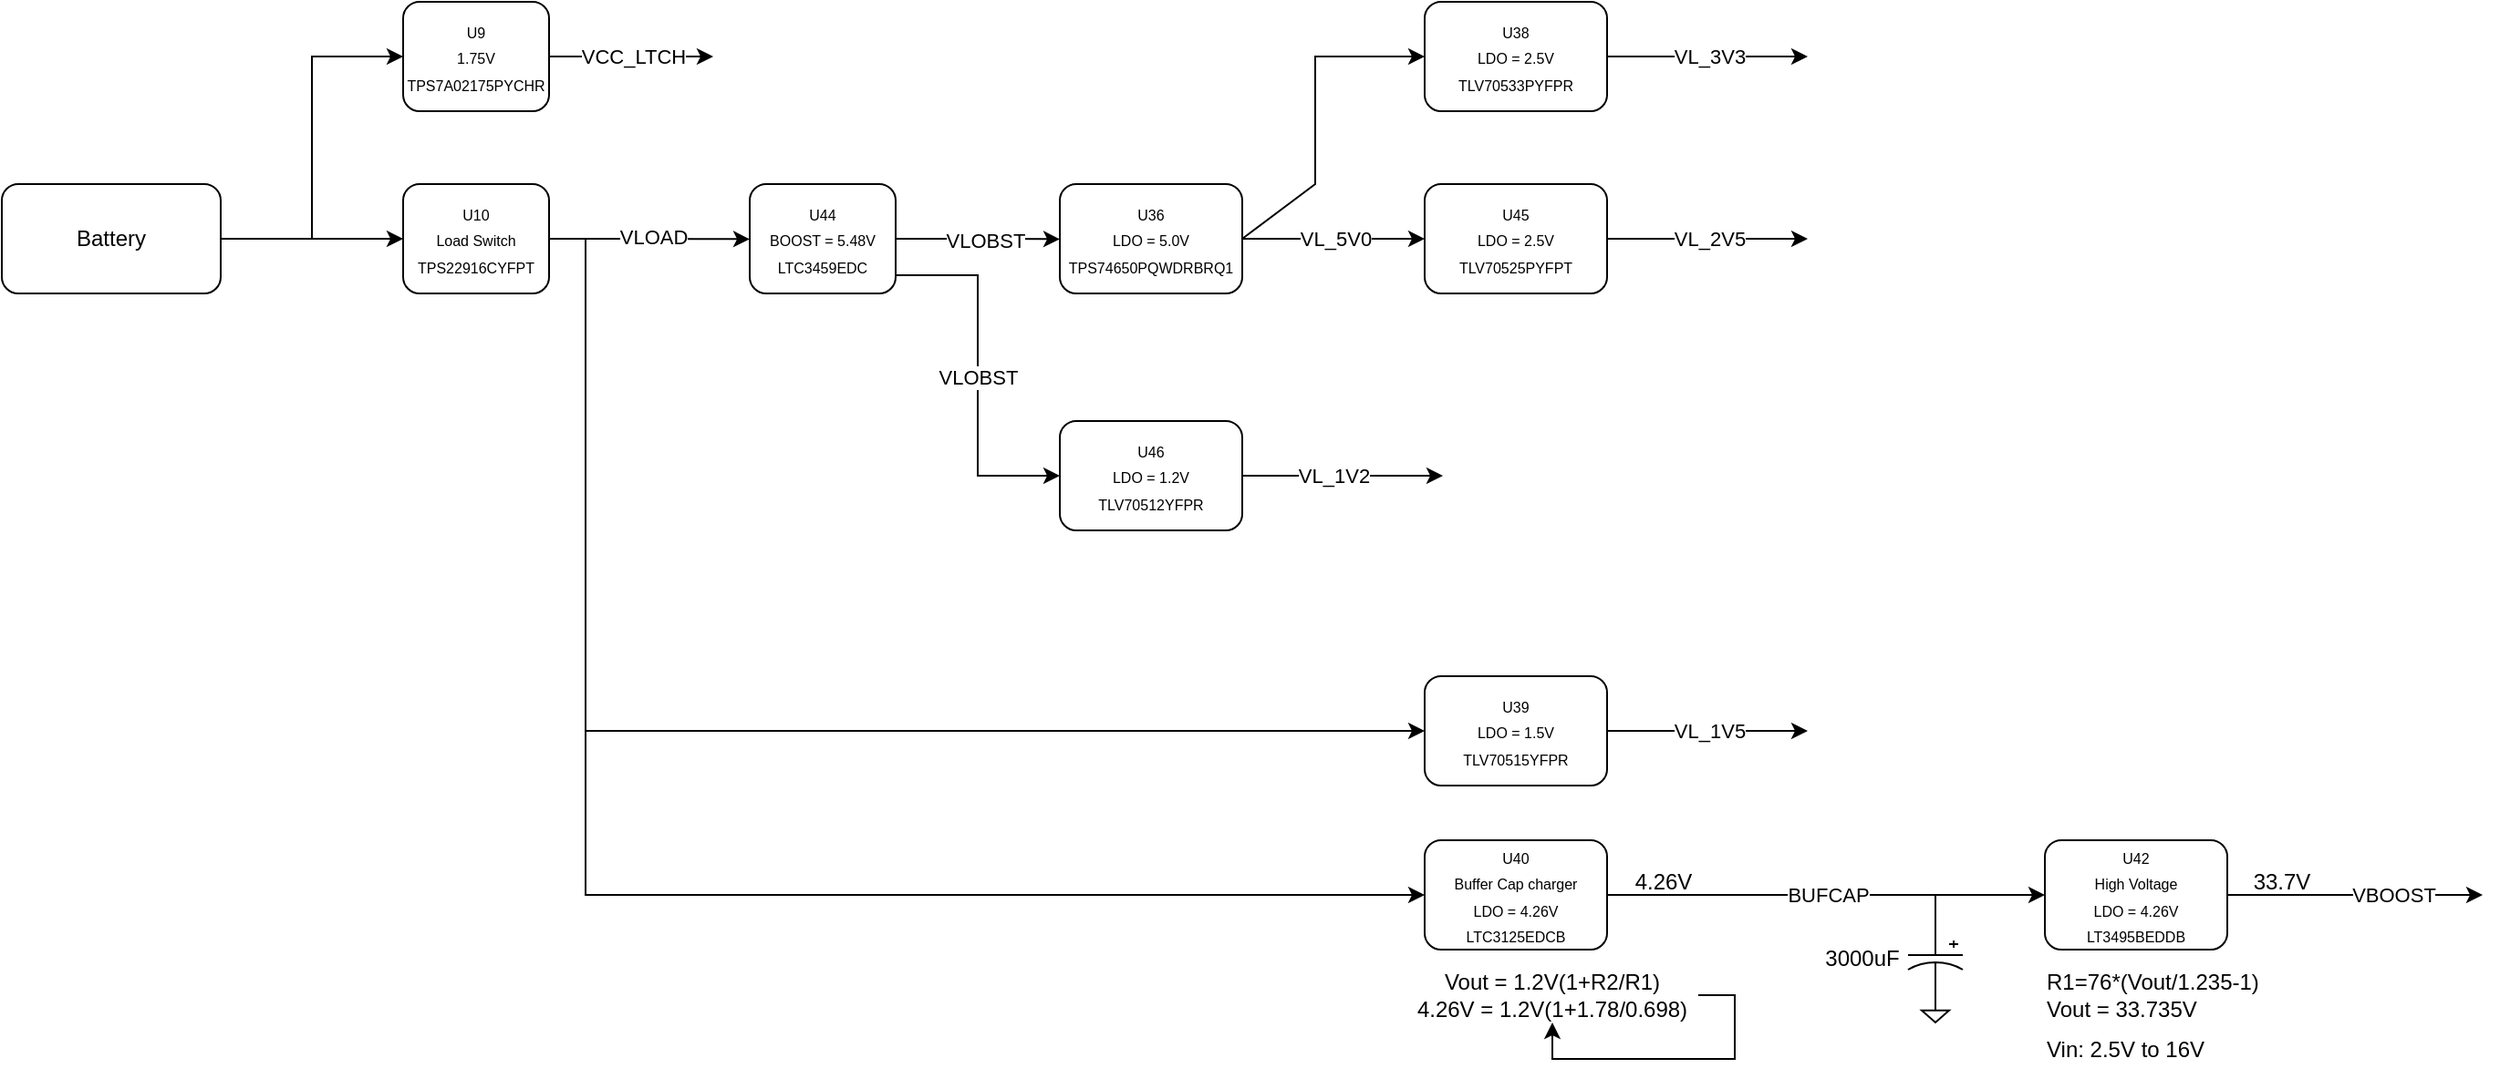 <mxfile version="26.1.0" pages="2">
  <diagram name="Akyva IPG" id="Ovn1xknwaMBlG04rL1de">
    <mxGraphModel grid="1" page="1" gridSize="10" guides="1" tooltips="1" connect="1" arrows="1" fold="1" pageScale="1" pageWidth="1700" pageHeight="1100" math="0" shadow="0">
      <root>
        <mxCell id="0" />
        <mxCell id="1" parent="0" />
        <mxCell id="sP8sjLfEsEtdyF7ky87n-4" style="edgeStyle=orthogonalEdgeStyle;rounded=0;orthogonalLoop=1;jettySize=auto;html=1;exitX=1;exitY=0.5;exitDx=0;exitDy=0;entryX=0;entryY=0.5;entryDx=0;entryDy=0;" parent="1" source="sP8sjLfEsEtdyF7ky87n-1" target="sP8sjLfEsEtdyF7ky87n-2" edge="1">
          <mxGeometry relative="1" as="geometry" />
        </mxCell>
        <mxCell id="sP8sjLfEsEtdyF7ky87n-1" value="Battery" style="rounded=1;whiteSpace=wrap;html=1;" parent="1" vertex="1">
          <mxGeometry x="40" y="440" width="120" height="60" as="geometry" />
        </mxCell>
        <mxCell id="sP8sjLfEsEtdyF7ky87n-2" value="&lt;font style=&quot;font-size: 8px;&quot;&gt;U9&lt;/font&gt;&lt;div&gt;&lt;font style=&quot;font-size: 8px;&quot;&gt;1.75V&lt;br&gt;&lt;/font&gt;&lt;div&gt;&lt;font style=&quot;font-size: 8px;&quot;&gt;TPS7A02175PYCHR&lt;/font&gt;&lt;/div&gt;&lt;/div&gt;" style="rounded=1;whiteSpace=wrap;html=1;" parent="1" vertex="1">
          <mxGeometry x="260" y="340" width="80" height="60" as="geometry" />
        </mxCell>
        <mxCell id="sP8sjLfEsEtdyF7ky87n-3" value="" style="endArrow=classic;html=1;rounded=0;exitX=1;exitY=0.5;exitDx=0;exitDy=0;" parent="1" source="sP8sjLfEsEtdyF7ky87n-2" edge="1">
          <mxGeometry width="50" height="50" relative="1" as="geometry">
            <mxPoint x="630" y="680" as="sourcePoint" />
            <mxPoint x="430" y="370" as="targetPoint" />
          </mxGeometry>
        </mxCell>
        <mxCell id="sP8sjLfEsEtdyF7ky87n-5" value="VCC_LTCH" style="edgeLabel;html=1;align=center;verticalAlign=middle;resizable=0;points=[];" parent="sP8sjLfEsEtdyF7ky87n-3" vertex="1" connectable="0">
          <mxGeometry x="0.315" y="-2" relative="1" as="geometry">
            <mxPoint x="-13" y="-2" as="offset" />
          </mxGeometry>
        </mxCell>
        <mxCell id="sP8sjLfEsEtdyF7ky87n-10" style="edgeStyle=orthogonalEdgeStyle;rounded=0;orthogonalLoop=1;jettySize=auto;html=1;exitX=1;exitY=0.5;exitDx=0;exitDy=0;" parent="1" source="sP8sjLfEsEtdyF7ky87n-6" edge="1">
          <mxGeometry relative="1" as="geometry">
            <mxPoint x="450" y="470.2" as="targetPoint" />
          </mxGeometry>
        </mxCell>
        <mxCell id="sP8sjLfEsEtdyF7ky87n-11" value="VLOAD" style="edgeLabel;html=1;align=center;verticalAlign=middle;resizable=0;points=[];" parent="sP8sjLfEsEtdyF7ky87n-10" vertex="1" connectable="0">
          <mxGeometry x="0.035" y="2" relative="1" as="geometry">
            <mxPoint as="offset" />
          </mxGeometry>
        </mxCell>
        <mxCell id="sP8sjLfEsEtdyF7ky87n-6" value="&lt;div&gt;&lt;font style=&quot;font-size: 8px;&quot;&gt;U10&lt;/font&gt;&lt;/div&gt;&lt;div&gt;&lt;font style=&quot;font-size: 8px;&quot;&gt;Load Switch&lt;br&gt;&lt;/font&gt;&lt;div&gt;&lt;font style=&quot;font-size: 8px;&quot;&gt;TPS22916CYFPT&lt;/font&gt;&lt;/div&gt;&lt;/div&gt;" style="rounded=1;whiteSpace=wrap;html=1;" parent="1" vertex="1">
          <mxGeometry x="260" y="440" width="80" height="60" as="geometry" />
        </mxCell>
        <mxCell id="sP8sjLfEsEtdyF7ky87n-7" value="" style="endArrow=classic;html=1;rounded=0;entryX=0;entryY=0.5;entryDx=0;entryDy=0;" parent="1" target="sP8sjLfEsEtdyF7ky87n-6" edge="1">
          <mxGeometry width="50" height="50" relative="1" as="geometry">
            <mxPoint x="200" y="470" as="sourcePoint" />
            <mxPoint x="300" y="420" as="targetPoint" />
          </mxGeometry>
        </mxCell>
        <mxCell id="sP8sjLfEsEtdyF7ky87n-15" style="edgeStyle=orthogonalEdgeStyle;rounded=0;orthogonalLoop=1;jettySize=auto;html=1;exitX=1;exitY=0.5;exitDx=0;exitDy=0;" parent="1" source="sP8sjLfEsEtdyF7ky87n-12" edge="1">
          <mxGeometry relative="1" as="geometry">
            <mxPoint x="620" y="470.2" as="targetPoint" />
          </mxGeometry>
        </mxCell>
        <mxCell id="sP8sjLfEsEtdyF7ky87n-16" value="VLOBST" style="edgeLabel;html=1;align=center;verticalAlign=middle;resizable=0;points=[];" parent="sP8sjLfEsEtdyF7ky87n-15" vertex="1" connectable="0">
          <mxGeometry x="0.095" relative="1" as="geometry">
            <mxPoint as="offset" />
          </mxGeometry>
        </mxCell>
        <mxCell id="sP8sjLfEsEtdyF7ky87n-12" value="&lt;div&gt;&lt;font style=&quot;font-size: 8px;&quot;&gt;U44&lt;/font&gt;&lt;/div&gt;&lt;div&gt;&lt;font style=&quot;font-size: 8px;&quot;&gt;BOOST = 5.48V&lt;br&gt;&lt;/font&gt;&lt;div&gt;&lt;font style=&quot;font-size: 8px;&quot;&gt;LTC3459EDC&lt;/font&gt;&lt;/div&gt;&lt;/div&gt;" style="rounded=1;whiteSpace=wrap;html=1;" parent="1" vertex="1">
          <mxGeometry x="450" y="440" width="80" height="60" as="geometry" />
        </mxCell>
        <mxCell id="sP8sjLfEsEtdyF7ky87n-17" value="&lt;div&gt;&lt;font style=&quot;font-size: 8px;&quot;&gt;U36&lt;/font&gt;&lt;/div&gt;&lt;div&gt;&lt;font style=&quot;font-size: 8px;&quot;&gt;LDO = 5.0V&lt;br&gt;&lt;/font&gt;&lt;div&gt;&lt;span style=&quot;font-size: 8px;&quot;&gt;TPS74650PQWDRBRQ1&lt;/span&gt;&lt;/div&gt;&lt;/div&gt;" style="rounded=1;whiteSpace=wrap;html=1;" parent="1" vertex="1">
          <mxGeometry x="620" y="440" width="100" height="60" as="geometry" />
        </mxCell>
        <mxCell id="sP8sjLfEsEtdyF7ky87n-18" value="&lt;div&gt;&lt;span style=&quot;font-size: 8px;&quot;&gt;U45&lt;/span&gt;&lt;/div&gt;&lt;div&gt;&lt;font style=&quot;font-size: 8px;&quot;&gt;LDO = 2.5V&lt;br&gt;&lt;/font&gt;&lt;div&gt;&lt;span style=&quot;font-size: 8px;&quot;&gt;TLV70525PYFPT&lt;/span&gt;&lt;/div&gt;&lt;/div&gt;" style="rounded=1;whiteSpace=wrap;html=1;" parent="1" vertex="1">
          <mxGeometry x="820" y="440" width="100" height="60" as="geometry" />
        </mxCell>
        <mxCell id="sP8sjLfEsEtdyF7ky87n-19" value="" style="endArrow=classic;html=1;rounded=0;exitX=1;exitY=0.5;exitDx=0;exitDy=0;" parent="1" source="sP8sjLfEsEtdyF7ky87n-18" edge="1">
          <mxGeometry width="50" height="50" relative="1" as="geometry">
            <mxPoint x="690" y="450" as="sourcePoint" />
            <mxPoint x="1030" y="470" as="targetPoint" />
          </mxGeometry>
        </mxCell>
        <mxCell id="sP8sjLfEsEtdyF7ky87n-20" value="VL_2V5" style="edgeLabel;html=1;align=center;verticalAlign=middle;resizable=0;points=[];" parent="sP8sjLfEsEtdyF7ky87n-19" vertex="1" connectable="0">
          <mxGeometry x="0.006" relative="1" as="geometry">
            <mxPoint as="offset" />
          </mxGeometry>
        </mxCell>
        <mxCell id="sP8sjLfEsEtdyF7ky87n-21" value="" style="endArrow=classic;html=1;rounded=0;exitX=1;exitY=0.5;exitDx=0;exitDy=0;entryX=0;entryY=0.5;entryDx=0;entryDy=0;" parent="1" source="sP8sjLfEsEtdyF7ky87n-17" target="sP8sjLfEsEtdyF7ky87n-18" edge="1">
          <mxGeometry width="50" height="50" relative="1" as="geometry">
            <mxPoint x="690" y="350" as="sourcePoint" />
            <mxPoint x="740" y="300" as="targetPoint" />
          </mxGeometry>
        </mxCell>
        <mxCell id="sP8sjLfEsEtdyF7ky87n-22" value="VL_5V0" style="edgeLabel;html=1;align=center;verticalAlign=middle;resizable=0;points=[];" parent="sP8sjLfEsEtdyF7ky87n-21" vertex="1" connectable="0">
          <mxGeometry x="0.145" y="-3" relative="1" as="geometry">
            <mxPoint x="-7" y="-3" as="offset" />
          </mxGeometry>
        </mxCell>
        <mxCell id="sP8sjLfEsEtdyF7ky87n-23" value="&lt;div&gt;&lt;font style=&quot;font-size: 8px;&quot;&gt;U46&lt;/font&gt;&lt;/div&gt;&lt;div&gt;&lt;font style=&quot;font-size: 8px;&quot;&gt;LDO = 1.2V&lt;br&gt;&lt;/font&gt;&lt;div&gt;&lt;span style=&quot;font-size: 8px;&quot;&gt;TLV70512YFPR&lt;/span&gt;&lt;/div&gt;&lt;/div&gt;" style="rounded=1;whiteSpace=wrap;html=1;" parent="1" vertex="1">
          <mxGeometry x="620" y="570" width="100" height="60" as="geometry" />
        </mxCell>
        <mxCell id="sP8sjLfEsEtdyF7ky87n-24" style="edgeStyle=orthogonalEdgeStyle;rounded=0;orthogonalLoop=1;jettySize=auto;html=1;exitX=1;exitY=0.5;exitDx=0;exitDy=0;entryX=0;entryY=0.5;entryDx=0;entryDy=0;" parent="1" source="sP8sjLfEsEtdyF7ky87n-12" target="sP8sjLfEsEtdyF7ky87n-23" edge="1">
          <mxGeometry relative="1" as="geometry">
            <mxPoint x="620" y="510.2" as="targetPoint" />
            <mxPoint x="530" y="510" as="sourcePoint" />
            <Array as="points">
              <mxPoint x="530" y="490" />
              <mxPoint x="575" y="490" />
              <mxPoint x="575" y="600" />
            </Array>
          </mxGeometry>
        </mxCell>
        <mxCell id="sP8sjLfEsEtdyF7ky87n-25" value="VLOBST" style="edgeLabel;html=1;align=center;verticalAlign=middle;resizable=0;points=[];" parent="sP8sjLfEsEtdyF7ky87n-24" vertex="1" connectable="0">
          <mxGeometry x="0.095" relative="1" as="geometry">
            <mxPoint as="offset" />
          </mxGeometry>
        </mxCell>
        <mxCell id="sP8sjLfEsEtdyF7ky87n-26" value="" style="endArrow=classic;html=1;rounded=0;" parent="1" edge="1">
          <mxGeometry width="50" height="50" relative="1" as="geometry">
            <mxPoint x="720" y="600" as="sourcePoint" />
            <mxPoint x="830" y="600" as="targetPoint" />
          </mxGeometry>
        </mxCell>
        <mxCell id="sP8sjLfEsEtdyF7ky87n-27" value="VL_1V2" style="edgeLabel;html=1;align=center;verticalAlign=middle;resizable=0;points=[];" parent="sP8sjLfEsEtdyF7ky87n-26" vertex="1" connectable="0">
          <mxGeometry x="0.285" relative="1" as="geometry">
            <mxPoint x="-21" as="offset" />
          </mxGeometry>
        </mxCell>
        <mxCell id="sP8sjLfEsEtdyF7ky87n-28" value="&lt;div&gt;&lt;span style=&quot;font-size: 8px;&quot;&gt;U38&lt;/span&gt;&lt;/div&gt;&lt;div&gt;&lt;font style=&quot;font-size: 8px;&quot;&gt;LDO = 2.5V&lt;br&gt;&lt;/font&gt;&lt;div&gt;&lt;span style=&quot;font-size: 8px;&quot;&gt;TLV70533PYFPR&lt;/span&gt;&lt;/div&gt;&lt;/div&gt;" style="rounded=1;whiteSpace=wrap;html=1;" parent="1" vertex="1">
          <mxGeometry x="820" y="340" width="100" height="60" as="geometry" />
        </mxCell>
        <mxCell id="sP8sjLfEsEtdyF7ky87n-29" value="" style="endArrow=classic;html=1;rounded=0;exitX=1;exitY=0.5;exitDx=0;exitDy=0;" parent="1" source="sP8sjLfEsEtdyF7ky87n-28" edge="1">
          <mxGeometry width="50" height="50" relative="1" as="geometry">
            <mxPoint x="690" y="350" as="sourcePoint" />
            <mxPoint x="1030" y="370" as="targetPoint" />
          </mxGeometry>
        </mxCell>
        <mxCell id="sP8sjLfEsEtdyF7ky87n-30" value="VL_3V3" style="edgeLabel;html=1;align=center;verticalAlign=middle;resizable=0;points=[];" parent="sP8sjLfEsEtdyF7ky87n-29" vertex="1" connectable="0">
          <mxGeometry x="0.006" relative="1" as="geometry">
            <mxPoint as="offset" />
          </mxGeometry>
        </mxCell>
        <mxCell id="sP8sjLfEsEtdyF7ky87n-31" value="&lt;div&gt;&lt;span style=&quot;font-size: 8px;&quot;&gt;U39&lt;/span&gt;&lt;/div&gt;&lt;div&gt;&lt;font style=&quot;font-size: 8px;&quot;&gt;LDO = 1.5V&lt;br&gt;&lt;/font&gt;&lt;div&gt;&lt;span style=&quot;font-size: 8px;&quot;&gt;TLV70515YFPR&lt;/span&gt;&lt;/div&gt;&lt;/div&gt;" style="rounded=1;whiteSpace=wrap;html=1;" parent="1" vertex="1">
          <mxGeometry x="820" y="710" width="100" height="60" as="geometry" />
        </mxCell>
        <mxCell id="sP8sjLfEsEtdyF7ky87n-32" value="" style="endArrow=classic;html=1;rounded=0;exitX=1;exitY=0.5;exitDx=0;exitDy=0;" parent="1" source="sP8sjLfEsEtdyF7ky87n-31" edge="1">
          <mxGeometry width="50" height="50" relative="1" as="geometry">
            <mxPoint x="690" y="720" as="sourcePoint" />
            <mxPoint x="1030" y="740" as="targetPoint" />
          </mxGeometry>
        </mxCell>
        <mxCell id="sP8sjLfEsEtdyF7ky87n-33" value="VL_1V5" style="edgeLabel;html=1;align=center;verticalAlign=middle;resizable=0;points=[];" parent="sP8sjLfEsEtdyF7ky87n-32" vertex="1" connectable="0">
          <mxGeometry x="0.006" relative="1" as="geometry">
            <mxPoint as="offset" />
          </mxGeometry>
        </mxCell>
        <mxCell id="sP8sjLfEsEtdyF7ky87n-34" value="" style="endArrow=classic;html=1;rounded=0;exitX=1;exitY=0.5;exitDx=0;exitDy=0;entryX=0;entryY=0.5;entryDx=0;entryDy=0;" parent="1" source="sP8sjLfEsEtdyF7ky87n-17" target="sP8sjLfEsEtdyF7ky87n-28" edge="1">
          <mxGeometry width="50" height="50" relative="1" as="geometry">
            <mxPoint x="840" y="410" as="sourcePoint" />
            <mxPoint x="890" y="360" as="targetPoint" />
            <Array as="points">
              <mxPoint x="760" y="440" />
              <mxPoint x="760" y="370" />
            </Array>
          </mxGeometry>
        </mxCell>
        <mxCell id="sP8sjLfEsEtdyF7ky87n-35" value="" style="endArrow=classic;html=1;rounded=0;entryX=0;entryY=0.5;entryDx=0;entryDy=0;" parent="1" target="sP8sjLfEsEtdyF7ky87n-31" edge="1">
          <mxGeometry width="50" height="50" relative="1" as="geometry">
            <mxPoint x="360" y="470" as="sourcePoint" />
            <mxPoint x="360" y="790" as="targetPoint" />
            <Array as="points">
              <mxPoint x="360" y="740" />
            </Array>
          </mxGeometry>
        </mxCell>
        <mxCell id="sP8sjLfEsEtdyF7ky87n-36" value="&lt;div&gt;&lt;span style=&quot;font-size: 8px;&quot;&gt;U40&lt;/span&gt;&lt;/div&gt;&lt;div&gt;&lt;span style=&quot;font-size: 8px;&quot;&gt;Buffer Cap charger&lt;/span&gt;&lt;/div&gt;&lt;div&gt;&lt;font style=&quot;font-size: 8px;&quot;&gt;LDO = 4.26V&lt;br&gt;&lt;/font&gt;&lt;div&gt;&lt;span style=&quot;font-size: 8px;&quot;&gt;LTC3125EDCB&lt;/span&gt;&lt;/div&gt;&lt;/div&gt;" style="rounded=1;whiteSpace=wrap;html=1;" parent="1" vertex="1">
          <mxGeometry x="820" y="800" width="100" height="60" as="geometry" />
        </mxCell>
        <mxCell id="sP8sjLfEsEtdyF7ky87n-37" value="" style="endArrow=classic;html=1;rounded=0;exitX=1;exitY=0.5;exitDx=0;exitDy=0;entryX=0;entryY=0.5;entryDx=0;entryDy=0;" parent="1" source="sP8sjLfEsEtdyF7ky87n-36" target="sP8sjLfEsEtdyF7ky87n-42" edge="1">
          <mxGeometry width="50" height="50" relative="1" as="geometry">
            <mxPoint x="690" y="810" as="sourcePoint" />
            <mxPoint x="1030" y="830" as="targetPoint" />
          </mxGeometry>
        </mxCell>
        <mxCell id="sP8sjLfEsEtdyF7ky87n-38" value="BUFCAP" style="edgeLabel;html=1;align=center;verticalAlign=middle;resizable=0;points=[];" parent="sP8sjLfEsEtdyF7ky87n-37" vertex="1" connectable="0">
          <mxGeometry x="0.006" relative="1" as="geometry">
            <mxPoint as="offset" />
          </mxGeometry>
        </mxCell>
        <mxCell id="sP8sjLfEsEtdyF7ky87n-39" value="" style="endArrow=classic;html=1;rounded=0;entryX=0;entryY=0.5;entryDx=0;entryDy=0;" parent="1" target="sP8sjLfEsEtdyF7ky87n-36" edge="1">
          <mxGeometry width="50" height="50" relative="1" as="geometry">
            <mxPoint x="360" y="740" as="sourcePoint" />
            <mxPoint x="520" y="720" as="targetPoint" />
            <Array as="points">
              <mxPoint x="360" y="830" />
            </Array>
          </mxGeometry>
        </mxCell>
        <mxCell id="sP8sjLfEsEtdyF7ky87n-41" value="Vout = 1.2V(1+R2/R1)&lt;div&gt;4.26V = 1.2V(1+1.78/0.698)&lt;/div&gt;" style="text;html=1;align=center;verticalAlign=middle;whiteSpace=wrap;rounded=0;" parent="1" vertex="1">
          <mxGeometry x="810" y="870" width="160" height="30" as="geometry" />
        </mxCell>
        <mxCell id="sP8sjLfEsEtdyF7ky87n-42" value="&lt;div&gt;&lt;span style=&quot;font-size: 8px;&quot;&gt;U42&lt;/span&gt;&lt;/div&gt;&lt;div&gt;&lt;span style=&quot;font-size: 8px;&quot;&gt;High Voltage&lt;/span&gt;&lt;/div&gt;&lt;div&gt;&lt;font style=&quot;font-size: 8px;&quot;&gt;LDO = 4.26V&lt;br&gt;&lt;/font&gt;&lt;div&gt;&lt;span style=&quot;font-size: 8px;&quot;&gt;LT3495BEDDB&lt;/span&gt;&lt;/div&gt;&lt;/div&gt;" style="rounded=1;whiteSpace=wrap;html=1;" parent="1" vertex="1">
          <mxGeometry x="1160" y="800" width="100" height="60" as="geometry" />
        </mxCell>
        <mxCell id="sP8sjLfEsEtdyF7ky87n-43" value="" style="endArrow=classic;html=1;rounded=0;exitX=1;exitY=0.5;exitDx=0;exitDy=0;" parent="1" source="sP8sjLfEsEtdyF7ky87n-42" edge="1">
          <mxGeometry width="50" height="50" relative="1" as="geometry">
            <mxPoint x="1030" y="810" as="sourcePoint" />
            <mxPoint x="1400" y="830" as="targetPoint" />
          </mxGeometry>
        </mxCell>
        <mxCell id="sP8sjLfEsEtdyF7ky87n-44" value="VBOOST" style="edgeLabel;html=1;align=center;verticalAlign=middle;resizable=0;points=[];" parent="sP8sjLfEsEtdyF7ky87n-43" vertex="1" connectable="0">
          <mxGeometry x="0.006" relative="1" as="geometry">
            <mxPoint x="20" as="offset" />
          </mxGeometry>
        </mxCell>
        <mxCell id="sP8sjLfEsEtdyF7ky87n-46" value="R1=76*(Vout/1.235-1)&lt;div&gt;Vout = 33.735V&lt;/div&gt;" style="text;html=1;align=left;verticalAlign=middle;whiteSpace=wrap;rounded=0;" parent="1" vertex="1">
          <mxGeometry x="1159" y="870" width="160" height="30" as="geometry" />
        </mxCell>
        <mxCell id="sP8sjLfEsEtdyF7ky87n-47" value="" style="pointerEvents=1;verticalLabelPosition=bottom;shadow=0;dashed=0;align=center;html=1;verticalAlign=top;shape=mxgraph.electrical.capacitors.capacitor_3;rotation=90;" parent="1" vertex="1">
          <mxGeometry x="1080" y="850" width="40" height="30" as="geometry" />
        </mxCell>
        <mxCell id="sP8sjLfEsEtdyF7ky87n-48" value="3000uF" style="text;html=1;align=center;verticalAlign=middle;whiteSpace=wrap;rounded=0;" parent="1" vertex="1">
          <mxGeometry x="1020" y="850" width="80" height="30" as="geometry" />
        </mxCell>
        <mxCell id="sP8sjLfEsEtdyF7ky87n-49" value="" style="pointerEvents=1;verticalLabelPosition=bottom;shadow=0;dashed=0;align=center;html=1;verticalAlign=top;shape=mxgraph.electrical.signal_sources.signal_ground;" parent="1" vertex="1">
          <mxGeometry x="1092.5" y="890" width="15" height="10" as="geometry" />
        </mxCell>
        <mxCell id="sP8sjLfEsEtdyF7ky87n-50" value="" style="endArrow=none;html=1;rounded=0;entryX=1;entryY=0.5;entryDx=0;entryDy=0;entryPerimeter=0;exitX=0.5;exitY=0;exitDx=0;exitDy=0;exitPerimeter=0;" parent="1" source="sP8sjLfEsEtdyF7ky87n-49" target="sP8sjLfEsEtdyF7ky87n-47" edge="1">
          <mxGeometry width="50" height="50" relative="1" as="geometry">
            <mxPoint x="1050" y="850" as="sourcePoint" />
            <mxPoint x="1100" y="800" as="targetPoint" />
          </mxGeometry>
        </mxCell>
        <mxCell id="sP8sjLfEsEtdyF7ky87n-52" value="" style="endArrow=none;html=1;rounded=0;exitX=0;exitY=0.5;exitDx=0;exitDy=0;exitPerimeter=0;" parent="1" source="sP8sjLfEsEtdyF7ky87n-47" edge="1">
          <mxGeometry width="50" height="50" relative="1" as="geometry">
            <mxPoint x="1050" y="850" as="sourcePoint" />
            <mxPoint x="1100" y="830" as="targetPoint" />
          </mxGeometry>
        </mxCell>
        <mxCell id="sP8sjLfEsEtdyF7ky87n-53" value="4.26V" style="text;html=1;align=center;verticalAlign=middle;whiteSpace=wrap;rounded=0;" parent="1" vertex="1">
          <mxGeometry x="931" y="808" width="40" height="30" as="geometry" />
        </mxCell>
        <mxCell id="sP8sjLfEsEtdyF7ky87n-54" value="33.7V" style="text;html=1;align=center;verticalAlign=middle;whiteSpace=wrap;rounded=0;" parent="1" vertex="1">
          <mxGeometry x="1270" y="808" width="40" height="30" as="geometry" />
        </mxCell>
        <mxCell id="sP8sjLfEsEtdyF7ky87n-55" value="Vin: 2.5V to 16V" style="text;html=1;align=left;verticalAlign=middle;whiteSpace=wrap;rounded=0;" parent="1" vertex="1">
          <mxGeometry x="1159" y="900" width="110" height="30" as="geometry" />
        </mxCell>
        <mxCell id="SMElup4J_DqcUBWkeqWt-1" style="edgeStyle=orthogonalEdgeStyle;rounded=0;orthogonalLoop=1;jettySize=auto;html=1;exitX=1;exitY=0.5;exitDx=0;exitDy=0;" edge="1" parent="1" source="sP8sjLfEsEtdyF7ky87n-41" target="sP8sjLfEsEtdyF7ky87n-41">
          <mxGeometry relative="1" as="geometry" />
        </mxCell>
      </root>
    </mxGraphModel>
  </diagram>
  <diagram id="cZhbQETziIDM3YsVLGcg" name="Debaron INS">
    <mxGraphModel dx="2066" dy="1154" grid="1" gridSize="10" guides="1" tooltips="1" connect="1" arrows="1" fold="1" page="1" pageScale="1" pageWidth="1700" pageHeight="1100" math="0" shadow="0">
      <root>
        <mxCell id="0" />
        <mxCell id="1" parent="0" />
        <mxCell id="nwjU_K5vZPrtSULf_ygf-1" style="edgeStyle=orthogonalEdgeStyle;rounded=0;orthogonalLoop=1;jettySize=auto;html=1;exitX=1;exitY=0.5;exitDx=0;exitDy=0;entryX=0;entryY=0.5;entryDx=0;entryDy=0;" parent="1" source="nwjU_K5vZPrtSULf_ygf-2" target="nwjU_K5vZPrtSULf_ygf-3" edge="1">
          <mxGeometry relative="1" as="geometry" />
        </mxCell>
        <mxCell id="nwjU_K5vZPrtSULf_ygf-2" value="Battery" style="rounded=1;whiteSpace=wrap;html=1;" parent="1" vertex="1">
          <mxGeometry x="70" y="150" width="120" height="60" as="geometry" />
        </mxCell>
        <mxCell id="nwjU_K5vZPrtSULf_ygf-3" value="&lt;font style=&quot;font-size: 8px;&quot;&gt;U9&lt;/font&gt;&lt;div&gt;&lt;font style=&quot;font-size: 8px;&quot;&gt;1.75V&lt;br&gt;&lt;/font&gt;&lt;div&gt;&lt;font style=&quot;font-size: 8px;&quot;&gt;TPS7A02175PYCHR&lt;/font&gt;&lt;/div&gt;&lt;/div&gt;" style="rounded=1;whiteSpace=wrap;html=1;" parent="1" vertex="1">
          <mxGeometry x="290" y="40" width="80" height="60" as="geometry" />
        </mxCell>
        <mxCell id="nwjU_K5vZPrtSULf_ygf-4" value="" style="endArrow=classic;html=1;rounded=0;exitX=1;exitY=0.5;exitDx=0;exitDy=0;" parent="1" source="nwjU_K5vZPrtSULf_ygf-3" edge="1">
          <mxGeometry width="50" height="50" relative="1" as="geometry">
            <mxPoint x="660" y="380" as="sourcePoint" />
            <mxPoint x="460" y="70" as="targetPoint" />
          </mxGeometry>
        </mxCell>
        <mxCell id="nwjU_K5vZPrtSULf_ygf-5" value="VCC_LTCH" style="edgeLabel;html=1;align=center;verticalAlign=middle;resizable=0;points=[];" parent="nwjU_K5vZPrtSULf_ygf-4" vertex="1" connectable="0">
          <mxGeometry x="0.315" y="-2" relative="1" as="geometry">
            <mxPoint x="-13" y="-2" as="offset" />
          </mxGeometry>
        </mxCell>
        <mxCell id="nwjU_K5vZPrtSULf_ygf-6" style="edgeStyle=orthogonalEdgeStyle;rounded=0;orthogonalLoop=1;jettySize=auto;html=1;exitX=1;exitY=0.5;exitDx=0;exitDy=0;" parent="1" source="nwjU_K5vZPrtSULf_ygf-8" edge="1">
          <mxGeometry relative="1" as="geometry">
            <mxPoint x="480" y="170.2" as="targetPoint" />
          </mxGeometry>
        </mxCell>
        <mxCell id="nwjU_K5vZPrtSULf_ygf-7" value="VLOAD" style="edgeLabel;html=1;align=center;verticalAlign=middle;resizable=0;points=[];" parent="nwjU_K5vZPrtSULf_ygf-6" vertex="1" connectable="0">
          <mxGeometry x="0.035" y="2" relative="1" as="geometry">
            <mxPoint as="offset" />
          </mxGeometry>
        </mxCell>
        <mxCell id="nwjU_K5vZPrtSULf_ygf-8" value="&lt;div&gt;&lt;font style=&quot;font-size: 8px;&quot;&gt;U10&lt;/font&gt;&lt;/div&gt;&lt;div&gt;&lt;font style=&quot;font-size: 8px;&quot;&gt;Load Switch&lt;br&gt;&lt;/font&gt;&lt;div&gt;&lt;font style=&quot;font-size: 8px;&quot;&gt;TPS22916CYFPT&lt;/font&gt;&lt;/div&gt;&lt;/div&gt;" style="rounded=1;whiteSpace=wrap;html=1;" parent="1" vertex="1">
          <mxGeometry x="290" y="140" width="80" height="60" as="geometry" />
        </mxCell>
        <mxCell id="nwjU_K5vZPrtSULf_ygf-9" value="" style="endArrow=classic;html=1;rounded=0;entryX=0;entryY=0.5;entryDx=0;entryDy=0;" parent="1" target="nwjU_K5vZPrtSULf_ygf-8" edge="1">
          <mxGeometry width="50" height="50" relative="1" as="geometry">
            <mxPoint x="230" y="170" as="sourcePoint" />
            <mxPoint x="330" y="120" as="targetPoint" />
          </mxGeometry>
        </mxCell>
        <mxCell id="nwjU_K5vZPrtSULf_ygf-10" value="VLOBST" style="edgeLabel;html=1;align=center;verticalAlign=middle;resizable=0;points=[];" parent="1" vertex="1" connectable="0">
          <mxGeometry x="609.266" y="170.683" as="geometry" />
        </mxCell>
        <mxCell id="nwjU_K5vZPrtSULf_ygf-11" value="&lt;div&gt;&lt;font style=&quot;font-size: 8px;&quot;&gt;U44&lt;/font&gt;&lt;/div&gt;&lt;div&gt;&lt;font style=&quot;font-size: 8px;&quot;&gt;BOOST = 5.48V&lt;br&gt;&lt;/font&gt;&lt;div&gt;&lt;font style=&quot;font-size: 8px;&quot;&gt;LTC3459EDC&lt;/font&gt;&lt;/div&gt;&lt;/div&gt;" style="rounded=1;whiteSpace=wrap;html=1;" parent="1" vertex="1">
          <mxGeometry x="480" y="140" width="80" height="60" as="geometry" />
        </mxCell>
        <mxCell id="nwjU_K5vZPrtSULf_ygf-13" value="" style="triangle;whiteSpace=wrap;html=1;rotation=-90;" parent="1" vertex="1">
          <mxGeometry x="90" y="370" width="60" height="80" as="geometry" />
        </mxCell>
        <mxCell id="nwjU_K5vZPrtSULf_ygf-14" value="" style="triangle;whiteSpace=wrap;html=1;rotation=90;" parent="1" vertex="1">
          <mxGeometry x="90" y="430" width="60" height="80" as="geometry" />
        </mxCell>
        <mxCell id="nwjU_K5vZPrtSULf_ygf-15" value="" style="endArrow=none;html=1;rounded=0;" parent="1" edge="1">
          <mxGeometry width="50" height="50" relative="1" as="geometry">
            <mxPoint x="50" y="380" as="sourcePoint" />
            <mxPoint x="120" y="380" as="targetPoint" />
          </mxGeometry>
        </mxCell>
        <mxCell id="nwjU_K5vZPrtSULf_ygf-16" value="" style="endArrow=none;html=1;rounded=0;" parent="1" edge="1">
          <mxGeometry width="50" height="50" relative="1" as="geometry">
            <mxPoint x="50" y="500" as="sourcePoint" />
            <mxPoint x="120" y="500" as="targetPoint" />
          </mxGeometry>
        </mxCell>
        <mxCell id="nwjU_K5vZPrtSULf_ygf-18" value="" style="endArrow=none;html=1;rounded=0;" parent="1" edge="1">
          <mxGeometry width="50" height="50" relative="1" as="geometry">
            <mxPoint x="50" y="500" as="sourcePoint" />
            <mxPoint x="50" y="460" as="targetPoint" />
          </mxGeometry>
        </mxCell>
        <mxCell id="nwjU_K5vZPrtSULf_ygf-19" value="" style="endArrow=none;html=1;rounded=0;" parent="1" edge="1">
          <mxGeometry width="50" height="50" relative="1" as="geometry">
            <mxPoint x="50" y="420" as="sourcePoint" />
            <mxPoint x="50" y="380" as="targetPoint" />
          </mxGeometry>
        </mxCell>
        <mxCell id="IdzDI0JszZedKpU6nwzK-1" value="Coil" style="text;html=1;align=center;verticalAlign=middle;whiteSpace=wrap;rounded=0;" parent="1" vertex="1">
          <mxGeometry x="10" y="420" width="40" height="30" as="geometry" />
        </mxCell>
        <mxCell id="IdzDI0JszZedKpU6nwzK-2" value="Recitfy" style="text;html=1;align=center;verticalAlign=middle;whiteSpace=wrap;rounded=0;" parent="1" vertex="1">
          <mxGeometry x="100" y="440" width="40" height="30" as="geometry" />
        </mxCell>
        <mxCell id="IdzDI0JszZedKpU6nwzK-3" value="&lt;div&gt;&lt;font style=&quot;font-size: 8px;&quot;&gt;U100&lt;/font&gt;&lt;/div&gt;&lt;div&gt;&lt;font style=&quot;font-size: 8px;&quot;&gt;Buck&lt;br&gt;&lt;/font&gt;&lt;div&gt;&lt;span style=&quot;font-size: 8px;&quot;&gt;LT3470&lt;/span&gt;&lt;/div&gt;&lt;/div&gt;" style="rounded=1;whiteSpace=wrap;html=1;" parent="1" vertex="1">
          <mxGeometry x="270" y="410" width="80" height="60" as="geometry" />
        </mxCell>
        <mxCell id="IdzDI0JszZedKpU6nwzK-5" style="edgeStyle=orthogonalEdgeStyle;rounded=0;orthogonalLoop=1;jettySize=auto;html=1;exitX=1;exitY=0.5;exitDx=0;exitDy=0;" parent="1" edge="1">
          <mxGeometry relative="1" as="geometry">
            <mxPoint x="270" y="440.2" as="targetPoint" />
            <mxPoint x="160" y="440" as="sourcePoint" />
          </mxGeometry>
        </mxCell>
        <mxCell id="IdzDI0JszZedKpU6nwzK-6" value="VRECT" style="edgeLabel;html=1;align=center;verticalAlign=middle;resizable=0;points=[];" parent="IdzDI0JszZedKpU6nwzK-5" vertex="1" connectable="0">
          <mxGeometry x="0.035" y="2" relative="1" as="geometry">
            <mxPoint as="offset" />
          </mxGeometry>
        </mxCell>
        <mxCell id="IdzDI0JszZedKpU6nwzK-13" style="edgeStyle=orthogonalEdgeStyle;rounded=0;orthogonalLoop=1;jettySize=auto;html=1;exitX=0.5;exitY=1;exitDx=0;exitDy=0;" parent="1" source="IdzDI0JszZedKpU6nwzK-7" edge="1">
          <mxGeometry relative="1" as="geometry">
            <mxPoint x="520" y="510" as="targetPoint" />
          </mxGeometry>
        </mxCell>
        <mxCell id="IdzDI0JszZedKpU6nwzK-7" value="&lt;div&gt;&lt;font style=&quot;font-size: 8px;&quot;&gt;U1&lt;/font&gt;&lt;/div&gt;&lt;div&gt;&lt;font style=&quot;font-size: 8px;&quot;&gt;Battery Charger&lt;br&gt;&lt;/font&gt;&lt;div&gt;&lt;span style=&quot;font-size: 8px;&quot;&gt;BQ25180&lt;/span&gt;&lt;/div&gt;&lt;/div&gt;" style="rounded=1;whiteSpace=wrap;html=1;" parent="1" vertex="1">
          <mxGeometry x="480" y="410" width="80" height="60" as="geometry" />
        </mxCell>
        <mxCell id="IdzDI0JszZedKpU6nwzK-8" style="edgeStyle=orthogonalEdgeStyle;rounded=0;orthogonalLoop=1;jettySize=auto;html=1;exitX=1;exitY=0.5;exitDx=0;exitDy=0;entryX=0;entryY=0.5;entryDx=0;entryDy=0;" parent="1" source="IdzDI0JszZedKpU6nwzK-3" target="IdzDI0JszZedKpU6nwzK-7" edge="1">
          <mxGeometry relative="1" as="geometry">
            <mxPoint x="470" y="439.84" as="targetPoint" />
            <mxPoint x="360" y="439.64" as="sourcePoint" />
          </mxGeometry>
        </mxCell>
        <mxCell id="IdzDI0JszZedKpU6nwzK-9" value="VCHG" style="edgeLabel;html=1;align=center;verticalAlign=middle;resizable=0;points=[];" parent="IdzDI0JszZedKpU6nwzK-8" vertex="1" connectable="0">
          <mxGeometry x="0.035" y="2" relative="1" as="geometry">
            <mxPoint x="10" as="offset" />
          </mxGeometry>
        </mxCell>
        <mxCell id="IdzDI0JszZedKpU6nwzK-10" value="" style="verticalLabelPosition=bottom;shadow=0;dashed=0;align=center;html=1;verticalAlign=top;shape=mxgraph.electrical.mosfets1.p-channel_mosfet_1;rotation=-90;" parent="1" vertex="1">
          <mxGeometry x="640" y="427.5" width="45" height="45" as="geometry" />
        </mxCell>
        <mxCell id="IdzDI0JszZedKpU6nwzK-11" value="Soft Start" style="text;html=1;align=center;verticalAlign=middle;whiteSpace=wrap;rounded=0;" parent="1" vertex="1">
          <mxGeometry x="690.73" y="452.5" width="40" height="30" as="geometry" />
        </mxCell>
        <mxCell id="IdzDI0JszZedKpU6nwzK-12" value="Battery" style="rounded=1;whiteSpace=wrap;html=1;" parent="1" vertex="1">
          <mxGeometry x="460" y="700" width="120" height="60" as="geometry" />
        </mxCell>
        <mxCell id="IdzDI0JszZedKpU6nwzK-14" value="" style="endArrow=classic;html=1;rounded=0;exitX=1;exitY=0.5;exitDx=0;exitDy=0;" parent="1" source="IdzDI0JszZedKpU6nwzK-7" edge="1">
          <mxGeometry width="50" height="50" relative="1" as="geometry">
            <mxPoint x="630" y="560" as="sourcePoint" />
            <mxPoint x="590" y="440" as="targetPoint" />
          </mxGeometry>
        </mxCell>
        <mxCell id="IdzDI0JszZedKpU6nwzK-15" value="" style="pointerEvents=1;verticalLabelPosition=bottom;shadow=0;dashed=0;align=center;html=1;verticalAlign=top;shape=mxgraph.electrical.resistors.resistor_2;rotation=-90;" parent="1" vertex="1">
          <mxGeometry x="650.73" y="500" width="40" height="10" as="geometry" />
        </mxCell>
        <mxCell id="IdzDI0JszZedKpU6nwzK-16" value="" style="pointerEvents=1;verticalLabelPosition=bottom;shadow=0;dashed=0;align=center;html=1;verticalAlign=top;shape=mxgraph.electrical.capacitors.capacitor_1;rotation=-90;" parent="1" vertex="1">
          <mxGeometry x="925" y="515" width="30" height="20" as="geometry" />
        </mxCell>
        <mxCell id="IdzDI0JszZedKpU6nwzK-18" value="&lt;div&gt;&lt;font style=&quot;font-size: 8px;&quot;&gt;U2&lt;/font&gt;&lt;/div&gt;&lt;div&gt;&lt;font style=&quot;font-size: 8px;&quot;&gt;Fuel Gauge&lt;br&gt;&lt;/font&gt;&lt;div&gt;&lt;span style=&quot;font-size: 8px;&quot;&gt;MAX1762&lt;/span&gt;&lt;/div&gt;&lt;/div&gt;" style="rounded=1;whiteSpace=wrap;html=1;" parent="1" vertex="1">
          <mxGeometry x="480" y="510" width="80" height="60" as="geometry" />
        </mxCell>
        <mxCell id="IdzDI0JszZedKpU6nwzK-19" value="&lt;div&gt;&lt;font style=&quot;font-size: 8px;&quot;&gt;U3&lt;/font&gt;&lt;/div&gt;&lt;div&gt;&lt;font style=&quot;font-size: 8px;&quot;&gt;Battery Protect&lt;br&gt;&lt;/font&gt;&lt;div&gt;&lt;span style=&quot;font-size: 8px;&quot;&gt;BQ25180&lt;/span&gt;&lt;/div&gt;&lt;/div&gt;" style="rounded=1;whiteSpace=wrap;html=1;" parent="1" vertex="1">
          <mxGeometry x="480" y="610" width="80" height="60" as="geometry" />
        </mxCell>
      </root>
    </mxGraphModel>
  </diagram>
</mxfile>
